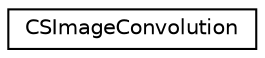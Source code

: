 digraph "Graphical Class Hierarchy"
{
  edge [fontname="Helvetica",fontsize="10",labelfontname="Helvetica",labelfontsize="10"];
  node [fontname="Helvetica",fontsize="10",shape=record];
  rankdir="LR";
  Node1 [label="CSImageConvolution",height=0.2,width=0.4,color="black", fillcolor="white", style="filled",URL="$class_c_s_image_convolution.html"];
}

